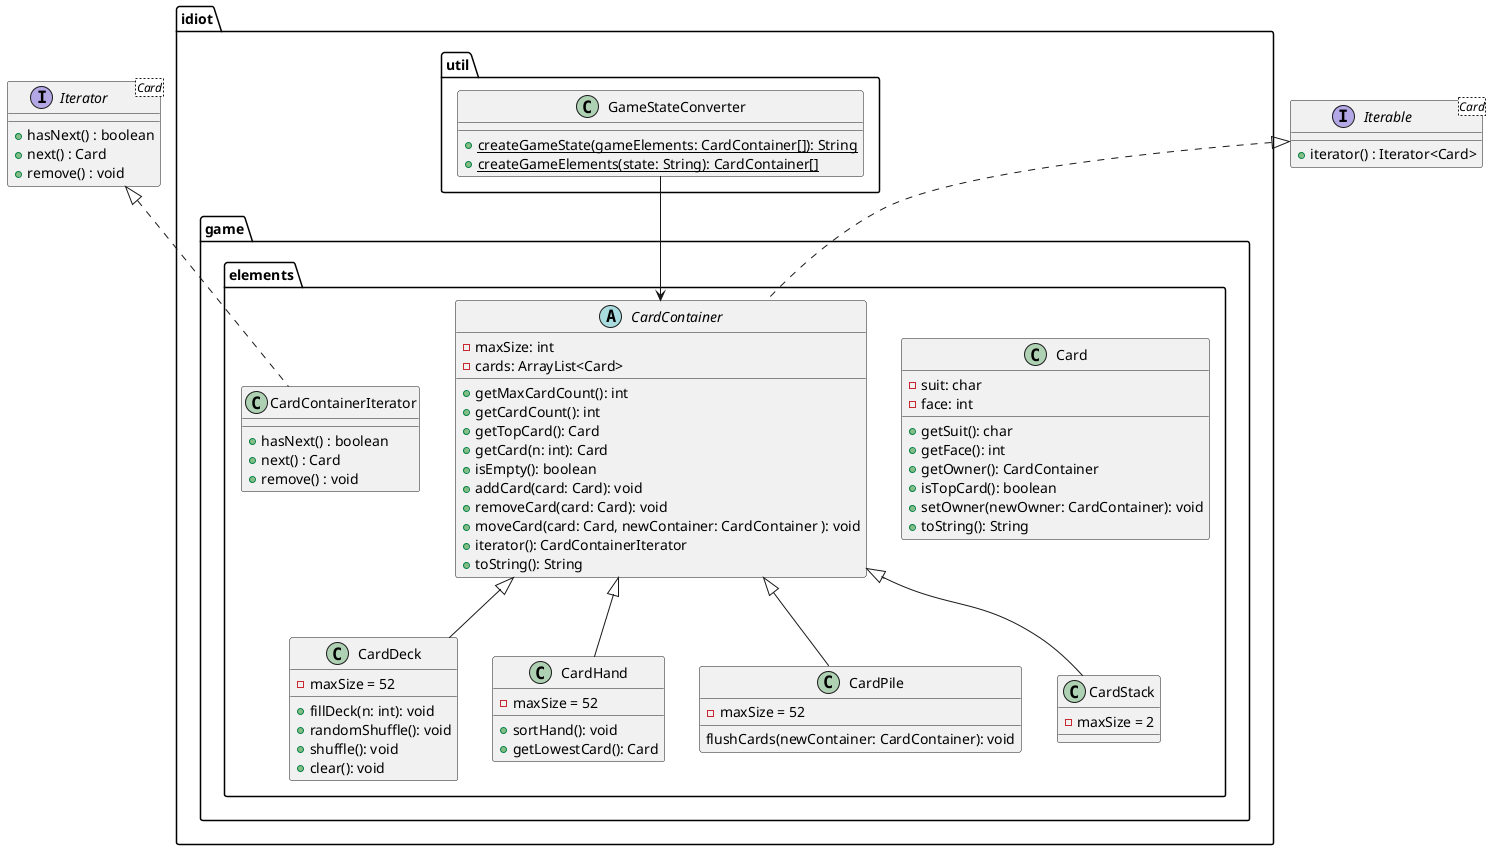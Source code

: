 @startuml "Idiot Class Diagram"

interface Iterator<Card> {
    +hasNext() : boolean
    +next() : Card
    +remove() : void
}

interface Iterable<Card> {
    +iterator() : Iterator<Card>
}

package idiot.util {

    class GameStateConverter {
        {static} +createGameState(gameElements: CardContainer[]): String
        {static} +createGameElements(state: String): CardContainer[]
    }

}

package idiot.game.elements {

    class Card {
        -suit: char
        -face: int
        +getSuit(): char
        +getFace(): int
        +getOwner(): CardContainer 
        +isTopCard(): boolean 
        +setOwner(newOwner: CardContainer): void
        +toString(): String
    }

    abstract class CardContainer {
        -maxSize: int
        -cards: ArrayList<Card>
        +getMaxCardCount(): int
        +getCardCount(): int
        +getTopCard(): Card
        +getCard(n: int): Card
        +isEmpty(): boolean
        +addCard(card: Card): void
        +removeCard(card: Card): void
        +moveCard(card: Card, newContainer: CardContainer ): void
        +iterator(): CardContainerIterator 
        +toString(): String
    }

    class CardContainerIterator {
        +hasNext() : boolean
        +next() : Card
        +remove() : void
    }

    class CardDeck {
        -maxSize = 52
        +fillDeck(n: int): void
        +randomShuffle(): void
        +shuffle(): void
        +clear(): void
    }

    class CardHand {
        -maxSize = 52
        +sortHand(): void
        +getLowestCard(): Card
    }

    class CardPile {
        -maxSize = 52
        flushCards(newContainer: CardContainer): void
    }

    class CardStack {
        -maxSize = 2
    }

}

GameStateConverter --> CardContainer

Iterator <|.. CardContainerIterator 
Iterable <|.. CardContainer
CardContainer <|-- CardDeck
CardContainer <|-- CardHand
CardContainer <|-- CardPile
CardContainer <|-- CardStack

@enduml
